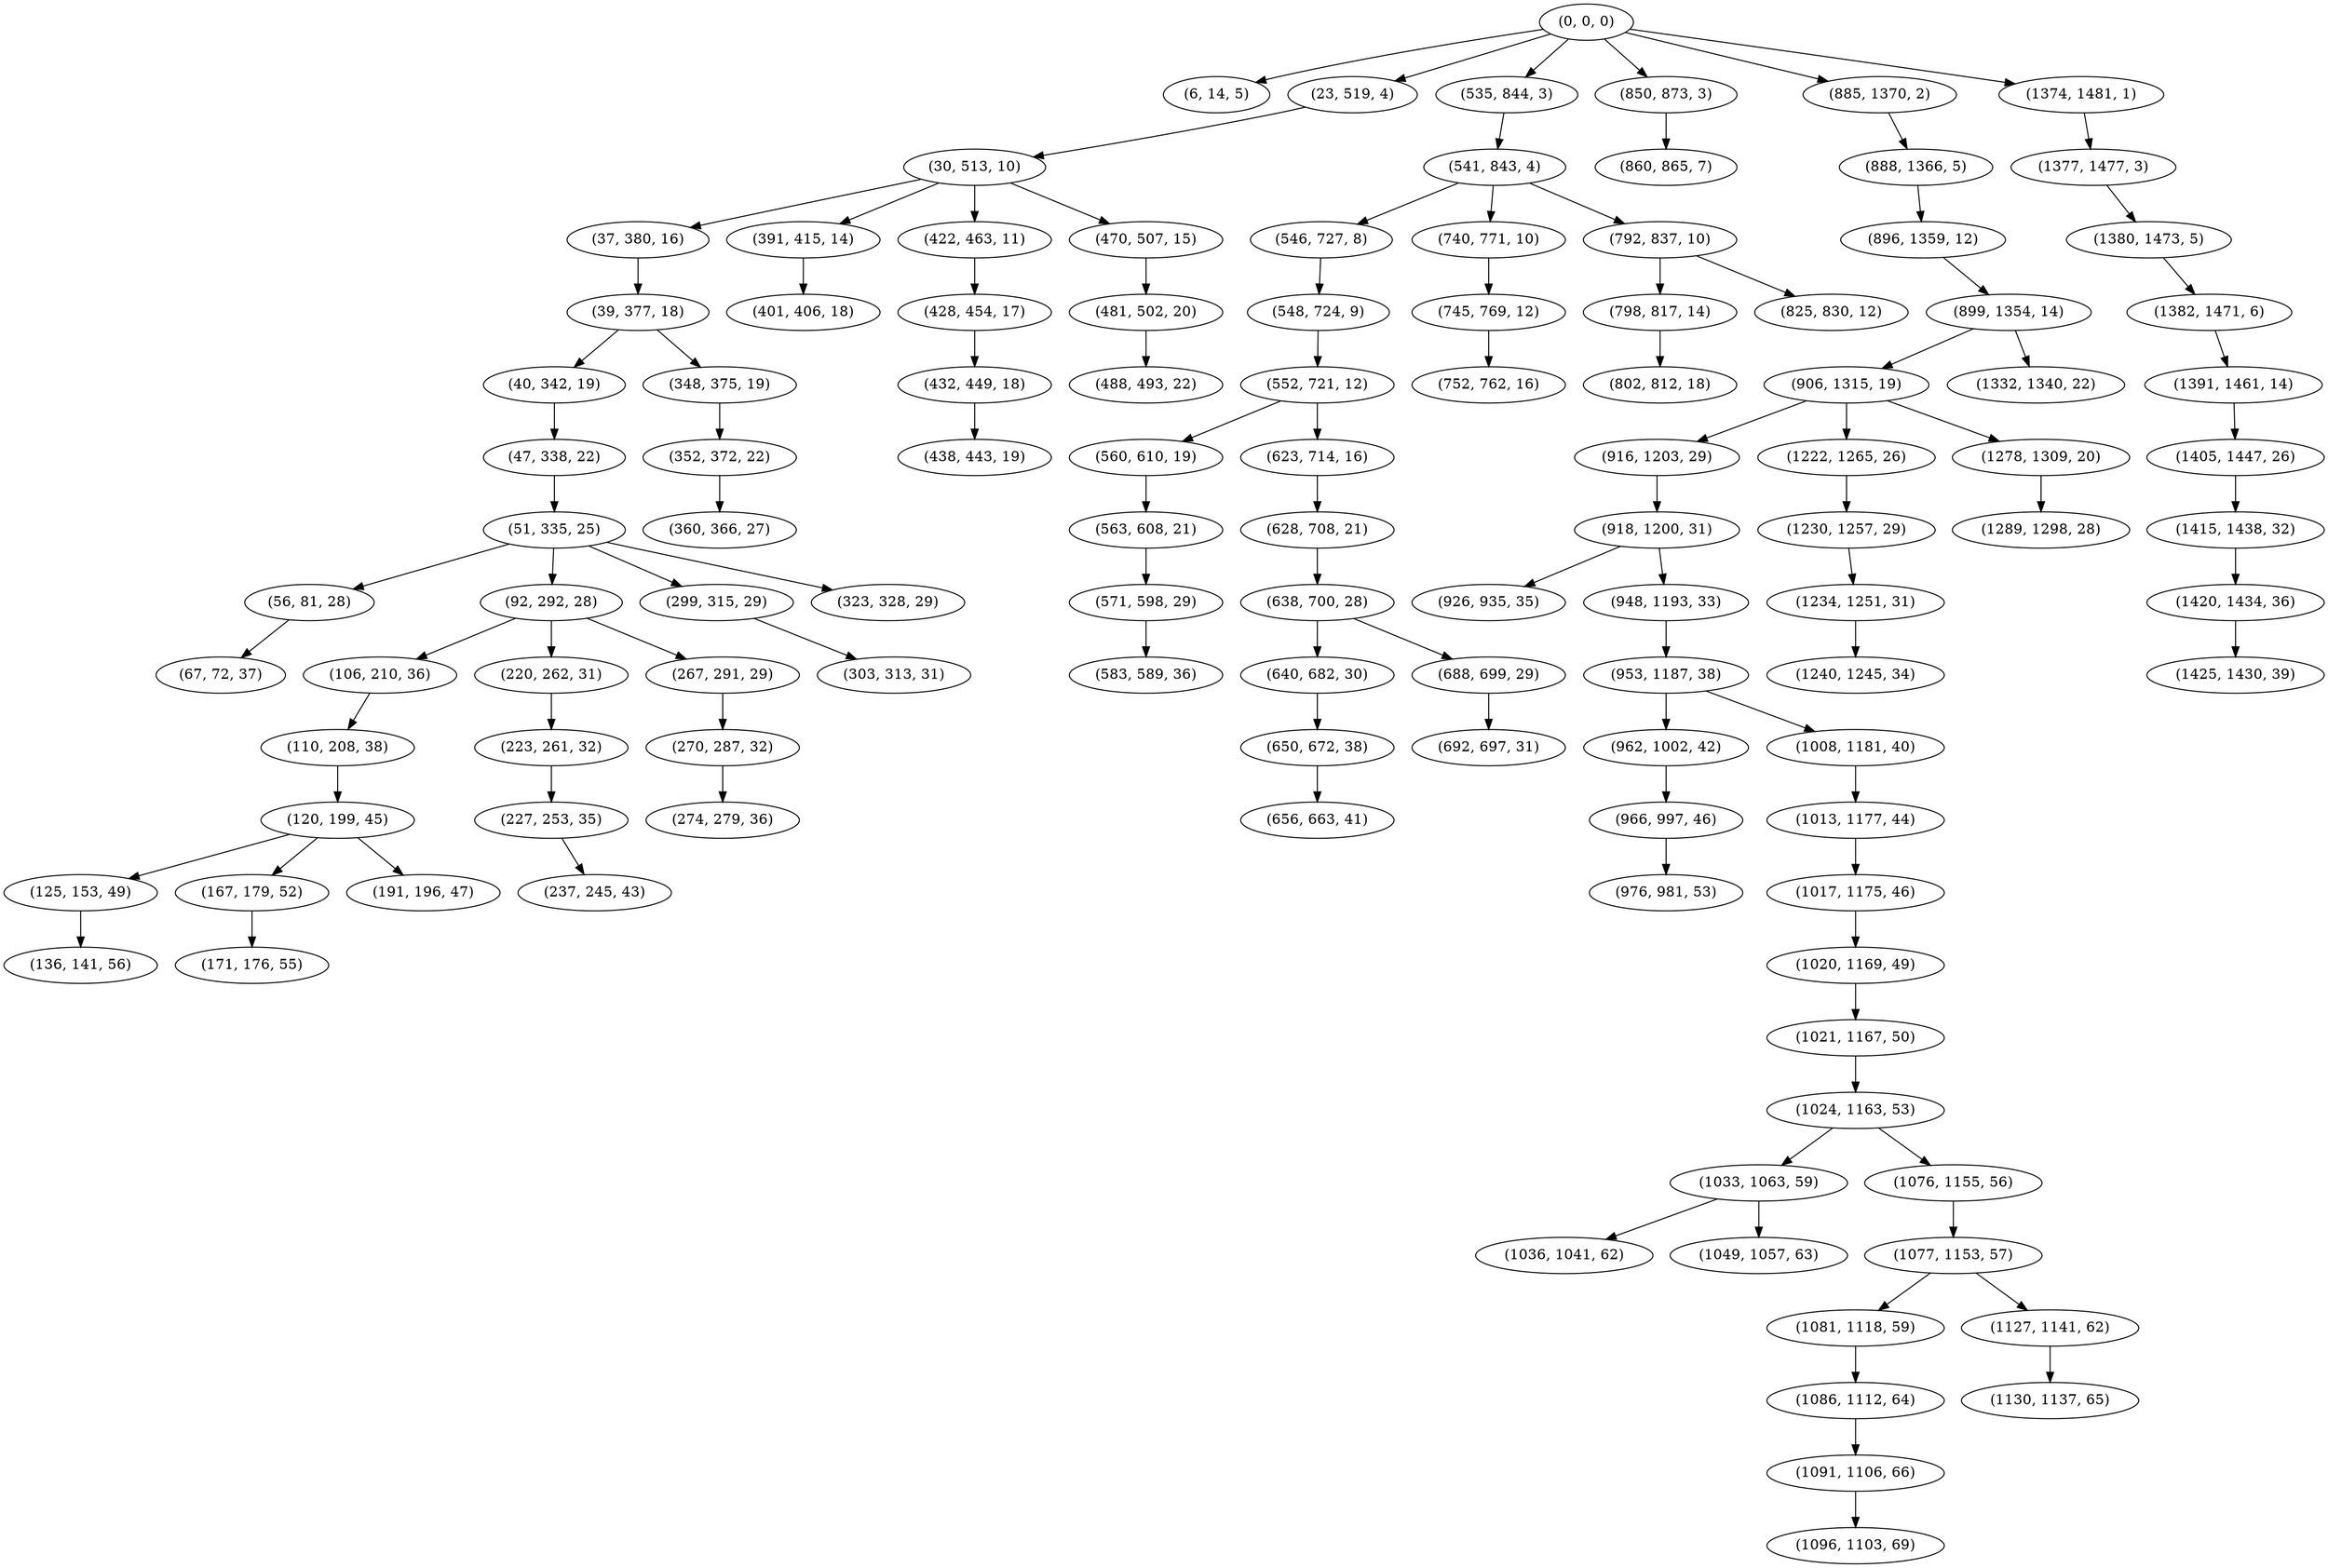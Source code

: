 digraph tree {
    "(0, 0, 0)";
    "(6, 14, 5)";
    "(23, 519, 4)";
    "(30, 513, 10)";
    "(37, 380, 16)";
    "(39, 377, 18)";
    "(40, 342, 19)";
    "(47, 338, 22)";
    "(51, 335, 25)";
    "(56, 81, 28)";
    "(67, 72, 37)";
    "(92, 292, 28)";
    "(106, 210, 36)";
    "(110, 208, 38)";
    "(120, 199, 45)";
    "(125, 153, 49)";
    "(136, 141, 56)";
    "(167, 179, 52)";
    "(171, 176, 55)";
    "(191, 196, 47)";
    "(220, 262, 31)";
    "(223, 261, 32)";
    "(227, 253, 35)";
    "(237, 245, 43)";
    "(267, 291, 29)";
    "(270, 287, 32)";
    "(274, 279, 36)";
    "(299, 315, 29)";
    "(303, 313, 31)";
    "(323, 328, 29)";
    "(348, 375, 19)";
    "(352, 372, 22)";
    "(360, 366, 27)";
    "(391, 415, 14)";
    "(401, 406, 18)";
    "(422, 463, 11)";
    "(428, 454, 17)";
    "(432, 449, 18)";
    "(438, 443, 19)";
    "(470, 507, 15)";
    "(481, 502, 20)";
    "(488, 493, 22)";
    "(535, 844, 3)";
    "(541, 843, 4)";
    "(546, 727, 8)";
    "(548, 724, 9)";
    "(552, 721, 12)";
    "(560, 610, 19)";
    "(563, 608, 21)";
    "(571, 598, 29)";
    "(583, 589, 36)";
    "(623, 714, 16)";
    "(628, 708, 21)";
    "(638, 700, 28)";
    "(640, 682, 30)";
    "(650, 672, 38)";
    "(656, 663, 41)";
    "(688, 699, 29)";
    "(692, 697, 31)";
    "(740, 771, 10)";
    "(745, 769, 12)";
    "(752, 762, 16)";
    "(792, 837, 10)";
    "(798, 817, 14)";
    "(802, 812, 18)";
    "(825, 830, 12)";
    "(850, 873, 3)";
    "(860, 865, 7)";
    "(885, 1370, 2)";
    "(888, 1366, 5)";
    "(896, 1359, 12)";
    "(899, 1354, 14)";
    "(906, 1315, 19)";
    "(916, 1203, 29)";
    "(918, 1200, 31)";
    "(926, 935, 35)";
    "(948, 1193, 33)";
    "(953, 1187, 38)";
    "(962, 1002, 42)";
    "(966, 997, 46)";
    "(976, 981, 53)";
    "(1008, 1181, 40)";
    "(1013, 1177, 44)";
    "(1017, 1175, 46)";
    "(1020, 1169, 49)";
    "(1021, 1167, 50)";
    "(1024, 1163, 53)";
    "(1033, 1063, 59)";
    "(1036, 1041, 62)";
    "(1049, 1057, 63)";
    "(1076, 1155, 56)";
    "(1077, 1153, 57)";
    "(1081, 1118, 59)";
    "(1086, 1112, 64)";
    "(1091, 1106, 66)";
    "(1096, 1103, 69)";
    "(1127, 1141, 62)";
    "(1130, 1137, 65)";
    "(1222, 1265, 26)";
    "(1230, 1257, 29)";
    "(1234, 1251, 31)";
    "(1240, 1245, 34)";
    "(1278, 1309, 20)";
    "(1289, 1298, 28)";
    "(1332, 1340, 22)";
    "(1374, 1481, 1)";
    "(1377, 1477, 3)";
    "(1380, 1473, 5)";
    "(1382, 1471, 6)";
    "(1391, 1461, 14)";
    "(1405, 1447, 26)";
    "(1415, 1438, 32)";
    "(1420, 1434, 36)";
    "(1425, 1430, 39)";
    "(0, 0, 0)" -> "(6, 14, 5)";
    "(0, 0, 0)" -> "(23, 519, 4)";
    "(0, 0, 0)" -> "(535, 844, 3)";
    "(0, 0, 0)" -> "(850, 873, 3)";
    "(0, 0, 0)" -> "(885, 1370, 2)";
    "(0, 0, 0)" -> "(1374, 1481, 1)";
    "(23, 519, 4)" -> "(30, 513, 10)";
    "(30, 513, 10)" -> "(37, 380, 16)";
    "(30, 513, 10)" -> "(391, 415, 14)";
    "(30, 513, 10)" -> "(422, 463, 11)";
    "(30, 513, 10)" -> "(470, 507, 15)";
    "(37, 380, 16)" -> "(39, 377, 18)";
    "(39, 377, 18)" -> "(40, 342, 19)";
    "(39, 377, 18)" -> "(348, 375, 19)";
    "(40, 342, 19)" -> "(47, 338, 22)";
    "(47, 338, 22)" -> "(51, 335, 25)";
    "(51, 335, 25)" -> "(56, 81, 28)";
    "(51, 335, 25)" -> "(92, 292, 28)";
    "(51, 335, 25)" -> "(299, 315, 29)";
    "(51, 335, 25)" -> "(323, 328, 29)";
    "(56, 81, 28)" -> "(67, 72, 37)";
    "(92, 292, 28)" -> "(106, 210, 36)";
    "(92, 292, 28)" -> "(220, 262, 31)";
    "(92, 292, 28)" -> "(267, 291, 29)";
    "(106, 210, 36)" -> "(110, 208, 38)";
    "(110, 208, 38)" -> "(120, 199, 45)";
    "(120, 199, 45)" -> "(125, 153, 49)";
    "(120, 199, 45)" -> "(167, 179, 52)";
    "(120, 199, 45)" -> "(191, 196, 47)";
    "(125, 153, 49)" -> "(136, 141, 56)";
    "(167, 179, 52)" -> "(171, 176, 55)";
    "(220, 262, 31)" -> "(223, 261, 32)";
    "(223, 261, 32)" -> "(227, 253, 35)";
    "(227, 253, 35)" -> "(237, 245, 43)";
    "(267, 291, 29)" -> "(270, 287, 32)";
    "(270, 287, 32)" -> "(274, 279, 36)";
    "(299, 315, 29)" -> "(303, 313, 31)";
    "(348, 375, 19)" -> "(352, 372, 22)";
    "(352, 372, 22)" -> "(360, 366, 27)";
    "(391, 415, 14)" -> "(401, 406, 18)";
    "(422, 463, 11)" -> "(428, 454, 17)";
    "(428, 454, 17)" -> "(432, 449, 18)";
    "(432, 449, 18)" -> "(438, 443, 19)";
    "(470, 507, 15)" -> "(481, 502, 20)";
    "(481, 502, 20)" -> "(488, 493, 22)";
    "(535, 844, 3)" -> "(541, 843, 4)";
    "(541, 843, 4)" -> "(546, 727, 8)";
    "(541, 843, 4)" -> "(740, 771, 10)";
    "(541, 843, 4)" -> "(792, 837, 10)";
    "(546, 727, 8)" -> "(548, 724, 9)";
    "(548, 724, 9)" -> "(552, 721, 12)";
    "(552, 721, 12)" -> "(560, 610, 19)";
    "(552, 721, 12)" -> "(623, 714, 16)";
    "(560, 610, 19)" -> "(563, 608, 21)";
    "(563, 608, 21)" -> "(571, 598, 29)";
    "(571, 598, 29)" -> "(583, 589, 36)";
    "(623, 714, 16)" -> "(628, 708, 21)";
    "(628, 708, 21)" -> "(638, 700, 28)";
    "(638, 700, 28)" -> "(640, 682, 30)";
    "(638, 700, 28)" -> "(688, 699, 29)";
    "(640, 682, 30)" -> "(650, 672, 38)";
    "(650, 672, 38)" -> "(656, 663, 41)";
    "(688, 699, 29)" -> "(692, 697, 31)";
    "(740, 771, 10)" -> "(745, 769, 12)";
    "(745, 769, 12)" -> "(752, 762, 16)";
    "(792, 837, 10)" -> "(798, 817, 14)";
    "(792, 837, 10)" -> "(825, 830, 12)";
    "(798, 817, 14)" -> "(802, 812, 18)";
    "(850, 873, 3)" -> "(860, 865, 7)";
    "(885, 1370, 2)" -> "(888, 1366, 5)";
    "(888, 1366, 5)" -> "(896, 1359, 12)";
    "(896, 1359, 12)" -> "(899, 1354, 14)";
    "(899, 1354, 14)" -> "(906, 1315, 19)";
    "(899, 1354, 14)" -> "(1332, 1340, 22)";
    "(906, 1315, 19)" -> "(916, 1203, 29)";
    "(906, 1315, 19)" -> "(1222, 1265, 26)";
    "(906, 1315, 19)" -> "(1278, 1309, 20)";
    "(916, 1203, 29)" -> "(918, 1200, 31)";
    "(918, 1200, 31)" -> "(926, 935, 35)";
    "(918, 1200, 31)" -> "(948, 1193, 33)";
    "(948, 1193, 33)" -> "(953, 1187, 38)";
    "(953, 1187, 38)" -> "(962, 1002, 42)";
    "(953, 1187, 38)" -> "(1008, 1181, 40)";
    "(962, 1002, 42)" -> "(966, 997, 46)";
    "(966, 997, 46)" -> "(976, 981, 53)";
    "(1008, 1181, 40)" -> "(1013, 1177, 44)";
    "(1013, 1177, 44)" -> "(1017, 1175, 46)";
    "(1017, 1175, 46)" -> "(1020, 1169, 49)";
    "(1020, 1169, 49)" -> "(1021, 1167, 50)";
    "(1021, 1167, 50)" -> "(1024, 1163, 53)";
    "(1024, 1163, 53)" -> "(1033, 1063, 59)";
    "(1024, 1163, 53)" -> "(1076, 1155, 56)";
    "(1033, 1063, 59)" -> "(1036, 1041, 62)";
    "(1033, 1063, 59)" -> "(1049, 1057, 63)";
    "(1076, 1155, 56)" -> "(1077, 1153, 57)";
    "(1077, 1153, 57)" -> "(1081, 1118, 59)";
    "(1077, 1153, 57)" -> "(1127, 1141, 62)";
    "(1081, 1118, 59)" -> "(1086, 1112, 64)";
    "(1086, 1112, 64)" -> "(1091, 1106, 66)";
    "(1091, 1106, 66)" -> "(1096, 1103, 69)";
    "(1127, 1141, 62)" -> "(1130, 1137, 65)";
    "(1222, 1265, 26)" -> "(1230, 1257, 29)";
    "(1230, 1257, 29)" -> "(1234, 1251, 31)";
    "(1234, 1251, 31)" -> "(1240, 1245, 34)";
    "(1278, 1309, 20)" -> "(1289, 1298, 28)";
    "(1374, 1481, 1)" -> "(1377, 1477, 3)";
    "(1377, 1477, 3)" -> "(1380, 1473, 5)";
    "(1380, 1473, 5)" -> "(1382, 1471, 6)";
    "(1382, 1471, 6)" -> "(1391, 1461, 14)";
    "(1391, 1461, 14)" -> "(1405, 1447, 26)";
    "(1405, 1447, 26)" -> "(1415, 1438, 32)";
    "(1415, 1438, 32)" -> "(1420, 1434, 36)";
    "(1420, 1434, 36)" -> "(1425, 1430, 39)";
}
